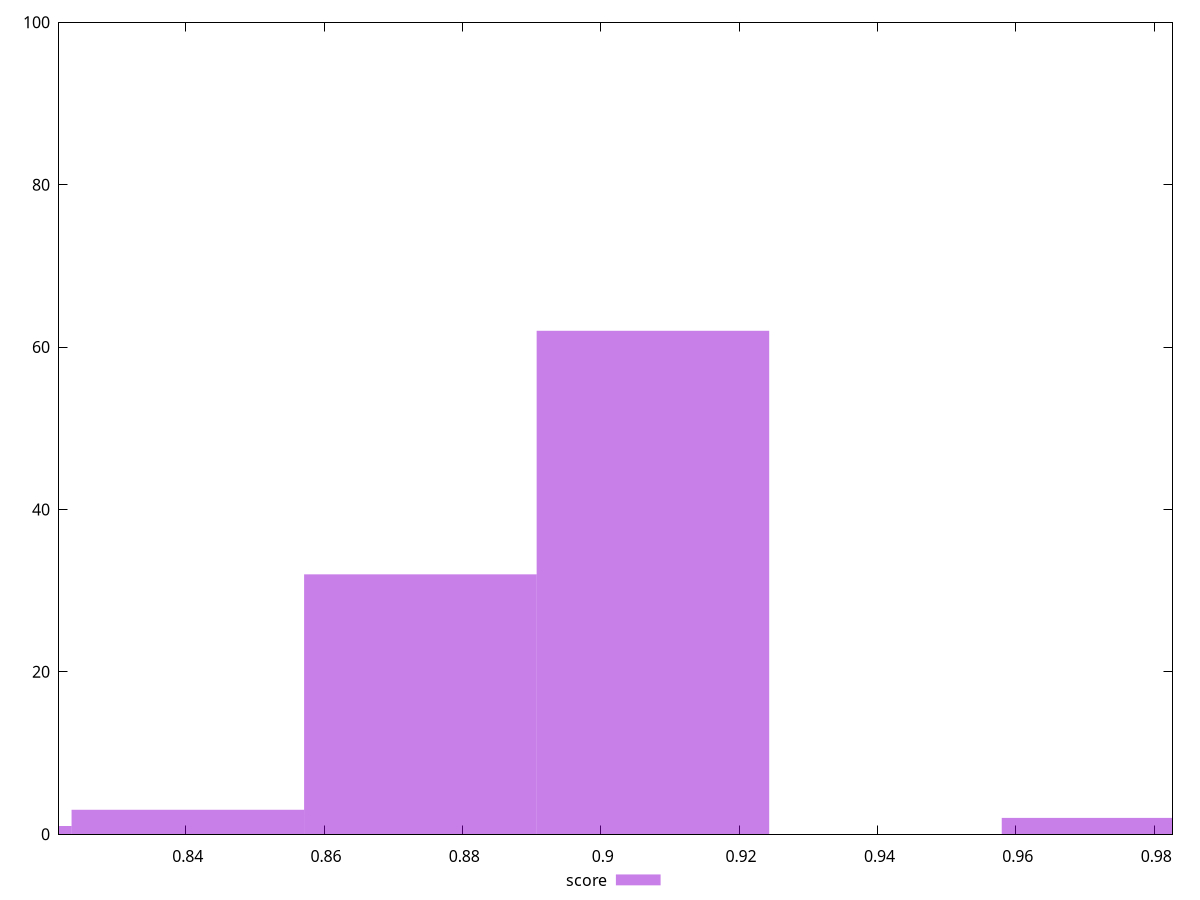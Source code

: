 reset

$score <<EOF
0.9747689076781717 2
0.8739307448149126 32
0.9075434657693323 62
0.8403180238604929 3
0.8067053029060731 1
EOF

set key outside below
set boxwidth 0.033612720954419716
set xrange [0.821695891391382:0.9826442363466058]
set yrange [0:100]
set trange [0:100]
set style fill transparent solid 0.5 noborder
set terminal svg size 640, 490 enhanced background rgb 'white'
set output "report_00007_2020-12-11T15:55:29.892Z/total-blocking-time/samples/pages+cached/score/histogram.svg"

plot $score title "score" with boxes

reset

